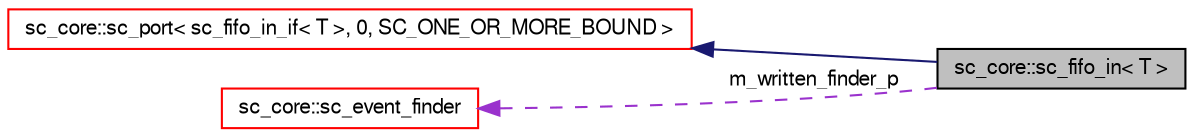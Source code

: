 digraph G
{
  edge [fontname="FreeSans",fontsize="10",labelfontname="FreeSans",labelfontsize="10"];
  node [fontname="FreeSans",fontsize="10",shape=record];
  rankdir=LR;
  Node1 [label="sc_core::sc_fifo_in\< T \>",height=0.2,width=0.4,color="black", fillcolor="grey75", style="filled" fontcolor="black"];
  Node2 -> Node1 [dir=back,color="midnightblue",fontsize="10",style="solid",fontname="FreeSans"];
  Node2 [label="sc_core::sc_port\< sc_fifo_in_if\< T \>, 0, SC_ONE_OR_MORE_BOUND \>",height=0.2,width=0.4,color="red", fillcolor="white", style="filled",URL="$a00150.html"];
  Node3 -> Node1 [dir=back,color="darkorchid3",fontsize="10",style="dashed",label="m_written_finder_p",fontname="FreeSans"];
  Node3 [label="sc_core::sc_event_finder",height=0.2,width=0.4,color="red", fillcolor="white", style="filled",URL="$a00051.html"];
}

